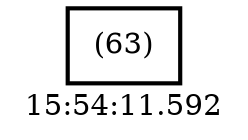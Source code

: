 digraph  g{ graph[label = "15:54:11.592"]
node [shape=rectangle, color=black, fontcolor=black, style=bold] edge [color=black] 0 [label="(63)"] ; 
}

